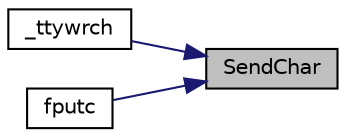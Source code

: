 digraph "SendChar"
{
 // LATEX_PDF_SIZE
  edge [fontname="Helvetica",fontsize="10",labelfontname="Helvetica",labelfontsize="10"];
  node [fontname="Helvetica",fontsize="10",shape=record];
  rankdir="RL";
  Node1 [label="SendChar",height=0.2,width=0.4,color="black", fillcolor="grey75", style="filled", fontcolor="black",tooltip="Write a char to debug console."];
  Node1 -> Node2 [dir="back",color="midnightblue",fontsize="10",style="solid",fontname="Helvetica"];
  Node2 [label="_ttywrch",height=0.2,width=0.4,color="black", fillcolor="white", style="filled",URL="$d3/d3d/retarget_8c.html#a1647e9479b4be5731d79c81af76826c5",tooltip=" "];
  Node1 -> Node3 [dir="back",color="midnightblue",fontsize="10",style="solid",fontname="Helvetica"];
  Node3 [label="fputc",height=0.2,width=0.4,color="black", fillcolor="white", style="filled",URL="$d3/d3d/retarget_8c.html#abac7707b6be5733e890091048fcb99a2",tooltip=" "];
}
